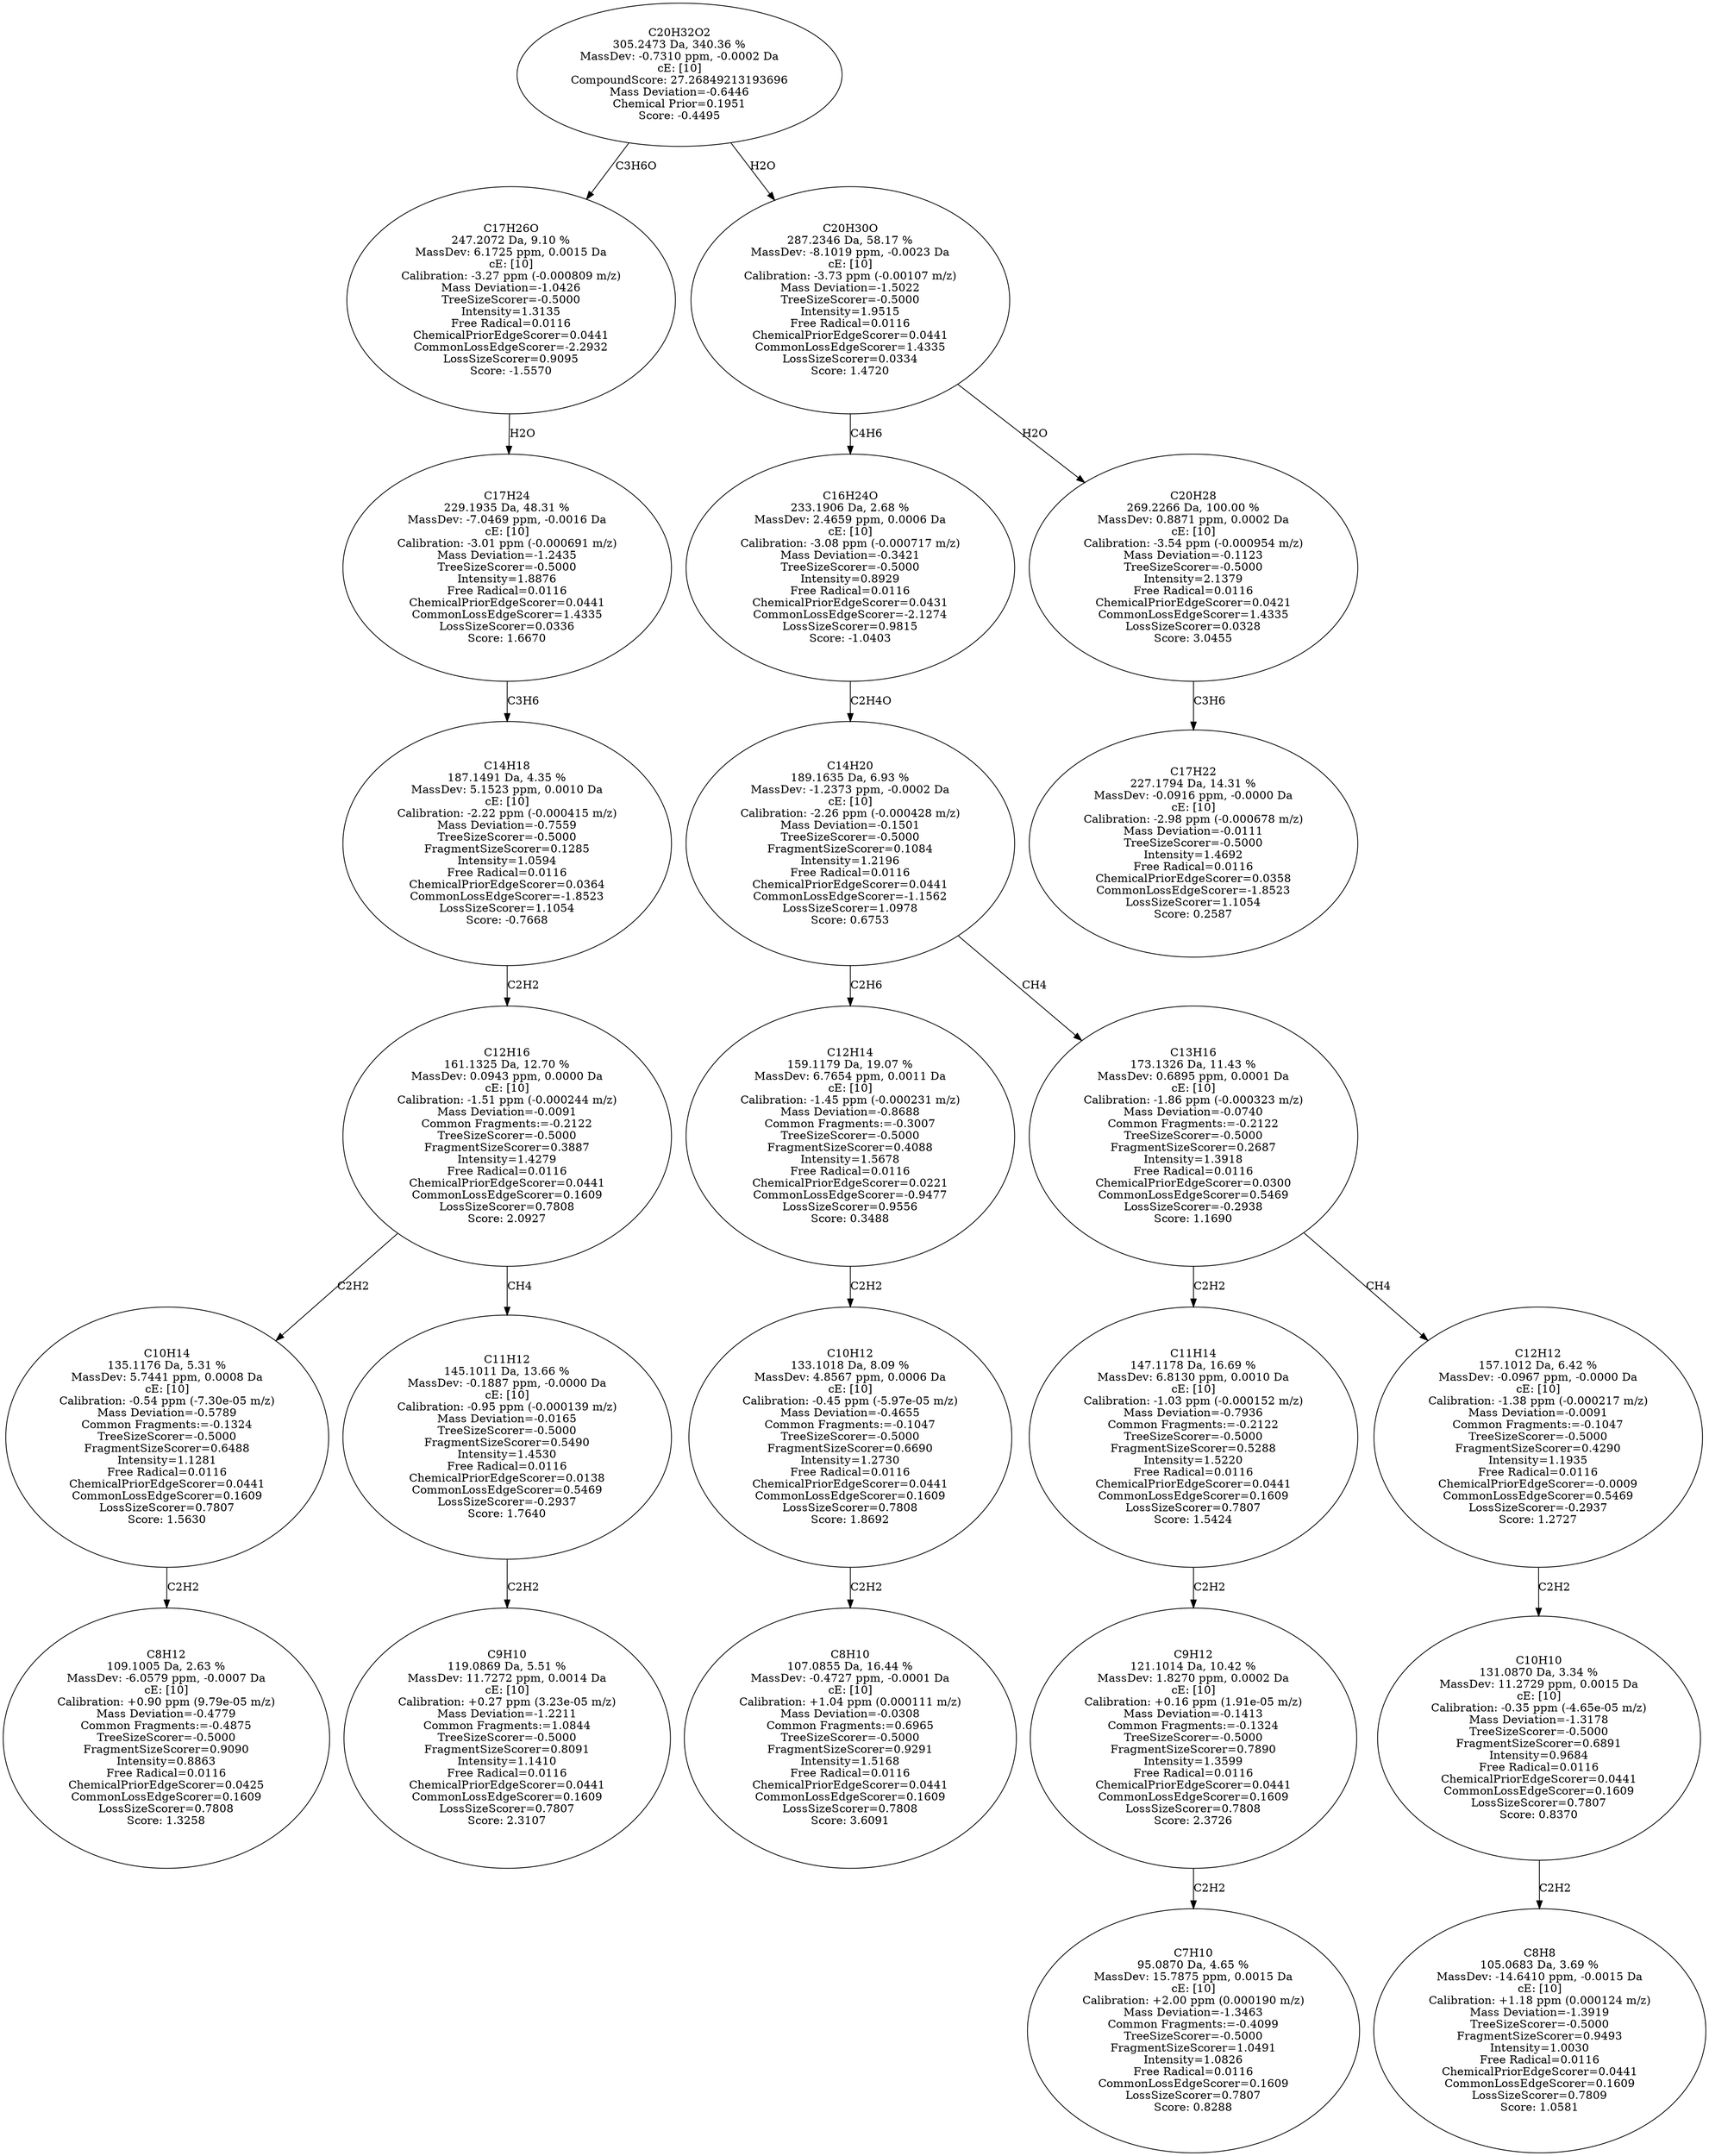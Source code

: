 strict digraph {
v1 [label="C8H12\n109.1005 Da, 2.63 %\nMassDev: -6.0579 ppm, -0.0007 Da\ncE: [10]\nCalibration: +0.90 ppm (9.79e-05 m/z)\nMass Deviation=-0.4779\nCommon Fragments:=-0.4875\nTreeSizeScorer=-0.5000\nFragmentSizeScorer=0.9090\nIntensity=0.8863\nFree Radical=0.0116\nChemicalPriorEdgeScorer=0.0425\nCommonLossEdgeScorer=0.1609\nLossSizeScorer=0.7808\nScore: 1.3258"];
v2 [label="C10H14\n135.1176 Da, 5.31 %\nMassDev: 5.7441 ppm, 0.0008 Da\ncE: [10]\nCalibration: -0.54 ppm (-7.30e-05 m/z)\nMass Deviation=-0.5789\nCommon Fragments:=-0.1324\nTreeSizeScorer=-0.5000\nFragmentSizeScorer=0.6488\nIntensity=1.1281\nFree Radical=0.0116\nChemicalPriorEdgeScorer=0.0441\nCommonLossEdgeScorer=0.1609\nLossSizeScorer=0.7807\nScore: 1.5630"];
v3 [label="C9H10\n119.0869 Da, 5.51 %\nMassDev: 11.7272 ppm, 0.0014 Da\ncE: [10]\nCalibration: +0.27 ppm (3.23e-05 m/z)\nMass Deviation=-1.2211\nCommon Fragments:=1.0844\nTreeSizeScorer=-0.5000\nFragmentSizeScorer=0.8091\nIntensity=1.1410\nFree Radical=0.0116\nChemicalPriorEdgeScorer=0.0441\nCommonLossEdgeScorer=0.1609\nLossSizeScorer=0.7807\nScore: 2.3107"];
v4 [label="C11H12\n145.1011 Da, 13.66 %\nMassDev: -0.1887 ppm, -0.0000 Da\ncE: [10]\nCalibration: -0.95 ppm (-0.000139 m/z)\nMass Deviation=-0.0165\nTreeSizeScorer=-0.5000\nFragmentSizeScorer=0.5490\nIntensity=1.4530\nFree Radical=0.0116\nChemicalPriorEdgeScorer=0.0138\nCommonLossEdgeScorer=0.5469\nLossSizeScorer=-0.2937\nScore: 1.7640"];
v5 [label="C12H16\n161.1325 Da, 12.70 %\nMassDev: 0.0943 ppm, 0.0000 Da\ncE: [10]\nCalibration: -1.51 ppm (-0.000244 m/z)\nMass Deviation=-0.0091\nCommon Fragments:=-0.2122\nTreeSizeScorer=-0.5000\nFragmentSizeScorer=0.3887\nIntensity=1.4279\nFree Radical=0.0116\nChemicalPriorEdgeScorer=0.0441\nCommonLossEdgeScorer=0.1609\nLossSizeScorer=0.7808\nScore: 2.0927"];
v6 [label="C14H18\n187.1491 Da, 4.35 %\nMassDev: 5.1523 ppm, 0.0010 Da\ncE: [10]\nCalibration: -2.22 ppm (-0.000415 m/z)\nMass Deviation=-0.7559\nTreeSizeScorer=-0.5000\nFragmentSizeScorer=0.1285\nIntensity=1.0594\nFree Radical=0.0116\nChemicalPriorEdgeScorer=0.0364\nCommonLossEdgeScorer=-1.8523\nLossSizeScorer=1.1054\nScore: -0.7668"];
v7 [label="C17H24\n229.1935 Da, 48.31 %\nMassDev: -7.0469 ppm, -0.0016 Da\ncE: [10]\nCalibration: -3.01 ppm (-0.000691 m/z)\nMass Deviation=-1.2435\nTreeSizeScorer=-0.5000\nIntensity=1.8876\nFree Radical=0.0116\nChemicalPriorEdgeScorer=0.0441\nCommonLossEdgeScorer=1.4335\nLossSizeScorer=0.0336\nScore: 1.6670"];
v8 [label="C17H26O\n247.2072 Da, 9.10 %\nMassDev: 6.1725 ppm, 0.0015 Da\ncE: [10]\nCalibration: -3.27 ppm (-0.000809 m/z)\nMass Deviation=-1.0426\nTreeSizeScorer=-0.5000\nIntensity=1.3135\nFree Radical=0.0116\nChemicalPriorEdgeScorer=0.0441\nCommonLossEdgeScorer=-2.2932\nLossSizeScorer=0.9095\nScore: -1.5570"];
v9 [label="C8H10\n107.0855 Da, 16.44 %\nMassDev: -0.4727 ppm, -0.0001 Da\ncE: [10]\nCalibration: +1.04 ppm (0.000111 m/z)\nMass Deviation=-0.0308\nCommon Fragments:=0.6965\nTreeSizeScorer=-0.5000\nFragmentSizeScorer=0.9291\nIntensity=1.5168\nFree Radical=0.0116\nChemicalPriorEdgeScorer=0.0441\nCommonLossEdgeScorer=0.1609\nLossSizeScorer=0.7808\nScore: 3.6091"];
v10 [label="C10H12\n133.1018 Da, 8.09 %\nMassDev: 4.8567 ppm, 0.0006 Da\ncE: [10]\nCalibration: -0.45 ppm (-5.97e-05 m/z)\nMass Deviation=-0.4655\nCommon Fragments:=-0.1047\nTreeSizeScorer=-0.5000\nFragmentSizeScorer=0.6690\nIntensity=1.2730\nFree Radical=0.0116\nChemicalPriorEdgeScorer=0.0441\nCommonLossEdgeScorer=0.1609\nLossSizeScorer=0.7808\nScore: 1.8692"];
v11 [label="C12H14\n159.1179 Da, 19.07 %\nMassDev: 6.7654 ppm, 0.0011 Da\ncE: [10]\nCalibration: -1.45 ppm (-0.000231 m/z)\nMass Deviation=-0.8688\nCommon Fragments:=-0.3007\nTreeSizeScorer=-0.5000\nFragmentSizeScorer=0.4088\nIntensity=1.5678\nFree Radical=0.0116\nChemicalPriorEdgeScorer=0.0221\nCommonLossEdgeScorer=-0.9477\nLossSizeScorer=0.9556\nScore: 0.3488"];
v12 [label="C7H10\n95.0870 Da, 4.65 %\nMassDev: 15.7875 ppm, 0.0015 Da\ncE: [10]\nCalibration: +2.00 ppm (0.000190 m/z)\nMass Deviation=-1.3463\nCommon Fragments:=-0.4099\nTreeSizeScorer=-0.5000\nFragmentSizeScorer=1.0491\nIntensity=1.0826\nFree Radical=0.0116\nCommonLossEdgeScorer=0.1609\nLossSizeScorer=0.7807\nScore: 0.8288"];
v13 [label="C9H12\n121.1014 Da, 10.42 %\nMassDev: 1.8270 ppm, 0.0002 Da\ncE: [10]\nCalibration: +0.16 ppm (1.91e-05 m/z)\nMass Deviation=-0.1413\nCommon Fragments:=-0.1324\nTreeSizeScorer=-0.5000\nFragmentSizeScorer=0.7890\nIntensity=1.3599\nFree Radical=0.0116\nChemicalPriorEdgeScorer=0.0441\nCommonLossEdgeScorer=0.1609\nLossSizeScorer=0.7808\nScore: 2.3726"];
v14 [label="C11H14\n147.1178 Da, 16.69 %\nMassDev: 6.8130 ppm, 0.0010 Da\ncE: [10]\nCalibration: -1.03 ppm (-0.000152 m/z)\nMass Deviation=-0.7936\nCommon Fragments:=-0.2122\nTreeSizeScorer=-0.5000\nFragmentSizeScorer=0.5288\nIntensity=1.5220\nFree Radical=0.0116\nChemicalPriorEdgeScorer=0.0441\nCommonLossEdgeScorer=0.1609\nLossSizeScorer=0.7807\nScore: 1.5424"];
v15 [label="C8H8\n105.0683 Da, 3.69 %\nMassDev: -14.6410 ppm, -0.0015 Da\ncE: [10]\nCalibration: +1.18 ppm (0.000124 m/z)\nMass Deviation=-1.3919\nTreeSizeScorer=-0.5000\nFragmentSizeScorer=0.9493\nIntensity=1.0030\nFree Radical=0.0116\nChemicalPriorEdgeScorer=0.0441\nCommonLossEdgeScorer=0.1609\nLossSizeScorer=0.7809\nScore: 1.0581"];
v16 [label="C10H10\n131.0870 Da, 3.34 %\nMassDev: 11.2729 ppm, 0.0015 Da\ncE: [10]\nCalibration: -0.35 ppm (-4.65e-05 m/z)\nMass Deviation=-1.3178\nTreeSizeScorer=-0.5000\nFragmentSizeScorer=0.6891\nIntensity=0.9684\nFree Radical=0.0116\nChemicalPriorEdgeScorer=0.0441\nCommonLossEdgeScorer=0.1609\nLossSizeScorer=0.7807\nScore: 0.8370"];
v17 [label="C12H12\n157.1012 Da, 6.42 %\nMassDev: -0.0967 ppm, -0.0000 Da\ncE: [10]\nCalibration: -1.38 ppm (-0.000217 m/z)\nMass Deviation=-0.0091\nCommon Fragments:=-0.1047\nTreeSizeScorer=-0.5000\nFragmentSizeScorer=0.4290\nIntensity=1.1935\nFree Radical=0.0116\nChemicalPriorEdgeScorer=-0.0009\nCommonLossEdgeScorer=0.5469\nLossSizeScorer=-0.2937\nScore: 1.2727"];
v18 [label="C13H16\n173.1326 Da, 11.43 %\nMassDev: 0.6895 ppm, 0.0001 Da\ncE: [10]\nCalibration: -1.86 ppm (-0.000323 m/z)\nMass Deviation=-0.0740\nCommon Fragments:=-0.2122\nTreeSizeScorer=-0.5000\nFragmentSizeScorer=0.2687\nIntensity=1.3918\nFree Radical=0.0116\nChemicalPriorEdgeScorer=0.0300\nCommonLossEdgeScorer=0.5469\nLossSizeScorer=-0.2938\nScore: 1.1690"];
v19 [label="C14H20\n189.1635 Da, 6.93 %\nMassDev: -1.2373 ppm, -0.0002 Da\ncE: [10]\nCalibration: -2.26 ppm (-0.000428 m/z)\nMass Deviation=-0.1501\nTreeSizeScorer=-0.5000\nFragmentSizeScorer=0.1084\nIntensity=1.2196\nFree Radical=0.0116\nChemicalPriorEdgeScorer=0.0441\nCommonLossEdgeScorer=-1.1562\nLossSizeScorer=1.0978\nScore: 0.6753"];
v20 [label="C16H24O\n233.1906 Da, 2.68 %\nMassDev: 2.4659 ppm, 0.0006 Da\ncE: [10]\nCalibration: -3.08 ppm (-0.000717 m/z)\nMass Deviation=-0.3421\nTreeSizeScorer=-0.5000\nIntensity=0.8929\nFree Radical=0.0116\nChemicalPriorEdgeScorer=0.0431\nCommonLossEdgeScorer=-2.1274\nLossSizeScorer=0.9815\nScore: -1.0403"];
v21 [label="C17H22\n227.1794 Da, 14.31 %\nMassDev: -0.0916 ppm, -0.0000 Da\ncE: [10]\nCalibration: -2.98 ppm (-0.000678 m/z)\nMass Deviation=-0.0111\nTreeSizeScorer=-0.5000\nIntensity=1.4692\nFree Radical=0.0116\nChemicalPriorEdgeScorer=0.0358\nCommonLossEdgeScorer=-1.8523\nLossSizeScorer=1.1054\nScore: 0.2587"];
v22 [label="C20H28\n269.2266 Da, 100.00 %\nMassDev: 0.8871 ppm, 0.0002 Da\ncE: [10]\nCalibration: -3.54 ppm (-0.000954 m/z)\nMass Deviation=-0.1123\nTreeSizeScorer=-0.5000\nIntensity=2.1379\nFree Radical=0.0116\nChemicalPriorEdgeScorer=0.0421\nCommonLossEdgeScorer=1.4335\nLossSizeScorer=0.0328\nScore: 3.0455"];
v23 [label="C20H30O\n287.2346 Da, 58.17 %\nMassDev: -8.1019 ppm, -0.0023 Da\ncE: [10]\nCalibration: -3.73 ppm (-0.00107 m/z)\nMass Deviation=-1.5022\nTreeSizeScorer=-0.5000\nIntensity=1.9515\nFree Radical=0.0116\nChemicalPriorEdgeScorer=0.0441\nCommonLossEdgeScorer=1.4335\nLossSizeScorer=0.0334\nScore: 1.4720"];
v24 [label="C20H32O2\n305.2473 Da, 340.36 %\nMassDev: -0.7310 ppm, -0.0002 Da\ncE: [10]\nCompoundScore: 27.26849213193696\nMass Deviation=-0.6446\nChemical Prior=0.1951\nScore: -0.4495"];
v2 -> v1 [label="C2H2"];
v5 -> v2 [label="C2H2"];
v4 -> v3 [label="C2H2"];
v5 -> v4 [label="CH4"];
v6 -> v5 [label="C2H2"];
v7 -> v6 [label="C3H6"];
v8 -> v7 [label="H2O"];
v24 -> v8 [label="C3H6O"];
v10 -> v9 [label="C2H2"];
v11 -> v10 [label="C2H2"];
v19 -> v11 [label="C2H6"];
v13 -> v12 [label="C2H2"];
v14 -> v13 [label="C2H2"];
v18 -> v14 [label="C2H2"];
v16 -> v15 [label="C2H2"];
v17 -> v16 [label="C2H2"];
v18 -> v17 [label="CH4"];
v19 -> v18 [label="CH4"];
v20 -> v19 [label="C2H4O"];
v23 -> v20 [label="C4H6"];
v22 -> v21 [label="C3H6"];
v23 -> v22 [label="H2O"];
v24 -> v23 [label="H2O"];
}